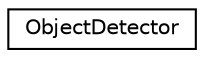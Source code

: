 digraph "Graphical Class Hierarchy"
{
  edge [fontname="Helvetica",fontsize="10",labelfontname="Helvetica",labelfontsize="10"];
  node [fontname="Helvetica",fontsize="10",shape=record];
  rankdir="LR";
  Node1 [label="ObjectDetector",height=0.2,width=0.4,color="black", fillcolor="white", style="filled",URL="$classObjectDetector.html"];
}
